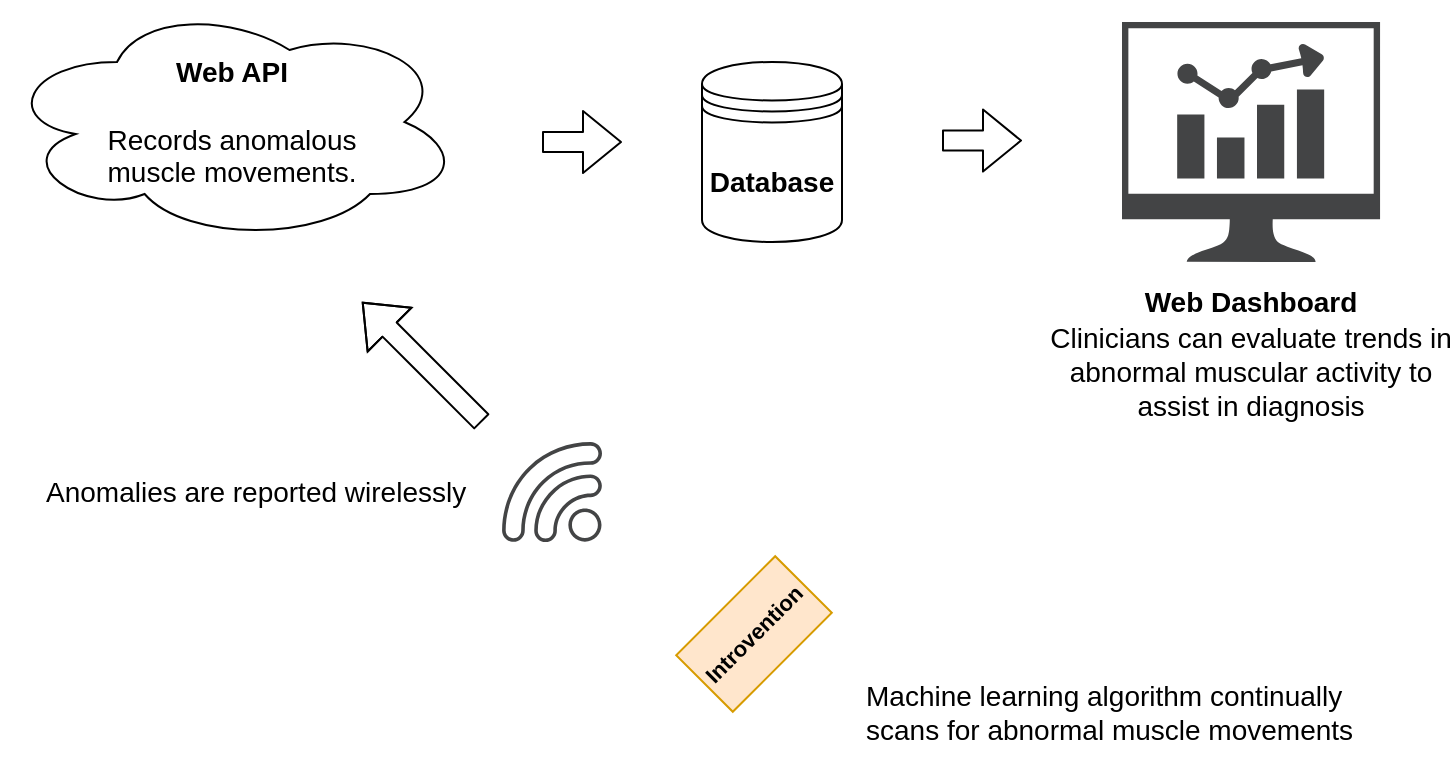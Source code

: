 <mxfile version="18.0.5" type="device"><diagram id="ZUfDzzMloajj-vWB6DlW" name="Page-1"><mxGraphModel dx="946" dy="591" grid="1" gridSize="10" guides="1" tooltips="1" connect="1" arrows="1" fold="1" page="1" pageScale="1" pageWidth="1100" pageHeight="850" math="0" shadow="0"><root><mxCell id="0"/><mxCell id="1" parent="0"/><mxCell id="RqM3pEQtH6k5G3UfP-Hm-5" value="" style="group" parent="1" vertex="1" connectable="0"><mxGeometry x="461" y="336" width="390" height="178" as="geometry"/></mxCell><mxCell id="RqM3pEQtH6k5G3UfP-Hm-1" value="" style="shape=image;html=1;verticalAlign=top;verticalLabelPosition=bottom;labelBackgroundColor=#ffffff;imageAspect=0;aspect=fixed;image=https://cdn0.iconfinder.com/data/icons/outline-icons/320/Hand-128.png" parent="RqM3pEQtH6k5G3UfP-Hm-5" vertex="1"><mxGeometry width="178" height="178" as="geometry"/></mxCell><mxCell id="RqM3pEQtH6k5G3UfP-Hm-2" value="" style="rounded=0;whiteSpace=wrap;html=1;rotation=-45;fillColor=#ffe6cc;strokeColor=#d79b00;" parent="RqM3pEQtH6k5G3UfP-Hm-5" vertex="1"><mxGeometry x="30" y="90" width="70" height="40" as="geometry"/></mxCell><mxCell id="RqM3pEQtH6k5G3UfP-Hm-3" value="&lt;b&gt;&lt;font style=&quot;font-size: 11px&quot;&gt;Introvention&lt;/font&gt;&lt;/b&gt;" style="text;html=1;strokeColor=none;fillColor=none;align=center;verticalAlign=middle;whiteSpace=wrap;rounded=0;rotation=-45;" parent="RqM3pEQtH6k5G3UfP-Hm-5" vertex="1"><mxGeometry x="45" y="100" width="40" height="20" as="geometry"/></mxCell><mxCell id="ifG-1bsgS_XWo-4oLMS--1" value="&lt;font style=&quot;font-size: 14px;&quot;&gt;Machine learning algorithm continually &lt;br&gt;&lt;/font&gt;&lt;div style=&quot;font-size: 14px;&quot;&gt;&lt;span style=&quot;background-color: initial;&quot;&gt;&lt;font style=&quot;font-size: 14px;&quot;&gt;scans for abnormal muscle movements&lt;/font&gt;&lt;/span&gt;&lt;/div&gt;" style="text;html=1;strokeColor=none;fillColor=none;align=left;verticalAlign=middle;whiteSpace=wrap;rounded=0;" vertex="1" parent="RqM3pEQtH6k5G3UfP-Hm-5"><mxGeometry x="119" y="134" width="290" height="30" as="geometry"/></mxCell><mxCell id="RqM3pEQtH6k5G3UfP-Hm-6" value="" style="pointerEvents=1;shadow=0;dashed=0;html=1;strokeColor=none;fillColor=#434445;aspect=fixed;labelPosition=center;verticalLabelPosition=bottom;verticalAlign=top;align=center;outlineConnect=0;shape=mxgraph.vvd.wi_fi;direction=north;" parent="1" vertex="1"><mxGeometry x="400" y="350" width="50" height="50" as="geometry"/></mxCell><mxCell id="RqM3pEQtH6k5G3UfP-Hm-8" value="&lt;span style=&quot;font-size: 14px&quot;&gt;&lt;font style=&quot;font-size: 14px&quot;&gt;&lt;b&gt;Web API&lt;/b&gt;&lt;br&gt;&lt;br&gt;Records anomalous&lt;br&gt;muscle movements.&lt;br&gt;&lt;/font&gt;&lt;/span&gt;" style="ellipse;shape=cloud;whiteSpace=wrap;html=1;" parent="1" vertex="1"><mxGeometry x="150" y="130" width="230" height="120" as="geometry"/></mxCell><mxCell id="RqM3pEQtH6k5G3UfP-Hm-10" value="" style="shape=flexArrow;endArrow=classic;html=1;" parent="1" edge="1"><mxGeometry width="50" height="50" relative="1" as="geometry"><mxPoint x="390" y="340" as="sourcePoint"/><mxPoint x="330" y="280" as="targetPoint"/><Array as="points"><mxPoint x="360" y="310"/></Array></mxGeometry></mxCell><mxCell id="RqM3pEQtH6k5G3UfP-Hm-14" value="" style="pointerEvents=1;shadow=0;dashed=0;html=1;strokeColor=none;fillColor=#434445;aspect=fixed;labelPosition=center;verticalLabelPosition=bottom;verticalAlign=top;align=center;outlineConnect=0;shape=mxgraph.vvd.nsx_dashboard;" parent="1" vertex="1"><mxGeometry x="710" y="140" width="129.03" height="120" as="geometry"/></mxCell><mxCell id="RqM3pEQtH6k5G3UfP-Hm-15" value="&lt;b&gt;&lt;font style=&quot;font-size: 14px&quot;&gt;Database&lt;/font&gt;&lt;/b&gt;" style="shape=datastore;whiteSpace=wrap;html=1;" parent="1" vertex="1"><mxGeometry x="500" y="160" width="70" height="90" as="geometry"/></mxCell><mxCell id="RqM3pEQtH6k5G3UfP-Hm-16" value="" style="shape=flexArrow;endArrow=classic;html=1;" parent="1" edge="1"><mxGeometry width="50" height="50" relative="1" as="geometry"><mxPoint x="420" y="200" as="sourcePoint"/><mxPoint x="460" y="200" as="targetPoint"/></mxGeometry></mxCell><mxCell id="RqM3pEQtH6k5G3UfP-Hm-18" value="" style="shape=flexArrow;endArrow=classic;html=1;" parent="1" edge="1"><mxGeometry width="50" height="50" relative="1" as="geometry"><mxPoint x="620.0" y="199.29" as="sourcePoint"/><mxPoint x="660.0" y="199.29" as="targetPoint"/></mxGeometry></mxCell><mxCell id="RqM3pEQtH6k5G3UfP-Hm-24" value="&lt;b&gt;&lt;font style=&quot;font-size: 14px&quot;&gt;Web Dashboard&lt;/font&gt;&lt;/b&gt;" style="text;html=1;strokeColor=none;fillColor=none;align=center;verticalAlign=middle;whiteSpace=wrap;rounded=0;" parent="1" vertex="1"><mxGeometry x="707.26" y="260" width="134.51" height="40" as="geometry"/></mxCell><mxCell id="ifG-1bsgS_XWo-4oLMS--2" value="&lt;span style=&quot;font-size: 14px;&quot;&gt;Anomalies are reported wirelessly&lt;br&gt;&lt;/span&gt;" style="text;html=1;strokeColor=none;fillColor=none;align=left;verticalAlign=middle;whiteSpace=wrap;rounded=0;" vertex="1" parent="1"><mxGeometry x="170" y="360" width="230" height="30" as="geometry"/></mxCell><mxCell id="ifG-1bsgS_XWo-4oLMS--3" value="Clinicians can evaluate trends in abnormal muscular activity to assist in diagnosis" style="text;html=1;strokeColor=none;fillColor=none;align=center;verticalAlign=middle;whiteSpace=wrap;rounded=0;fontSize=14;" vertex="1" parent="1"><mxGeometry x="673.14" y="300" width="202.74" height="30" as="geometry"/></mxCell></root></mxGraphModel></diagram></mxfile>